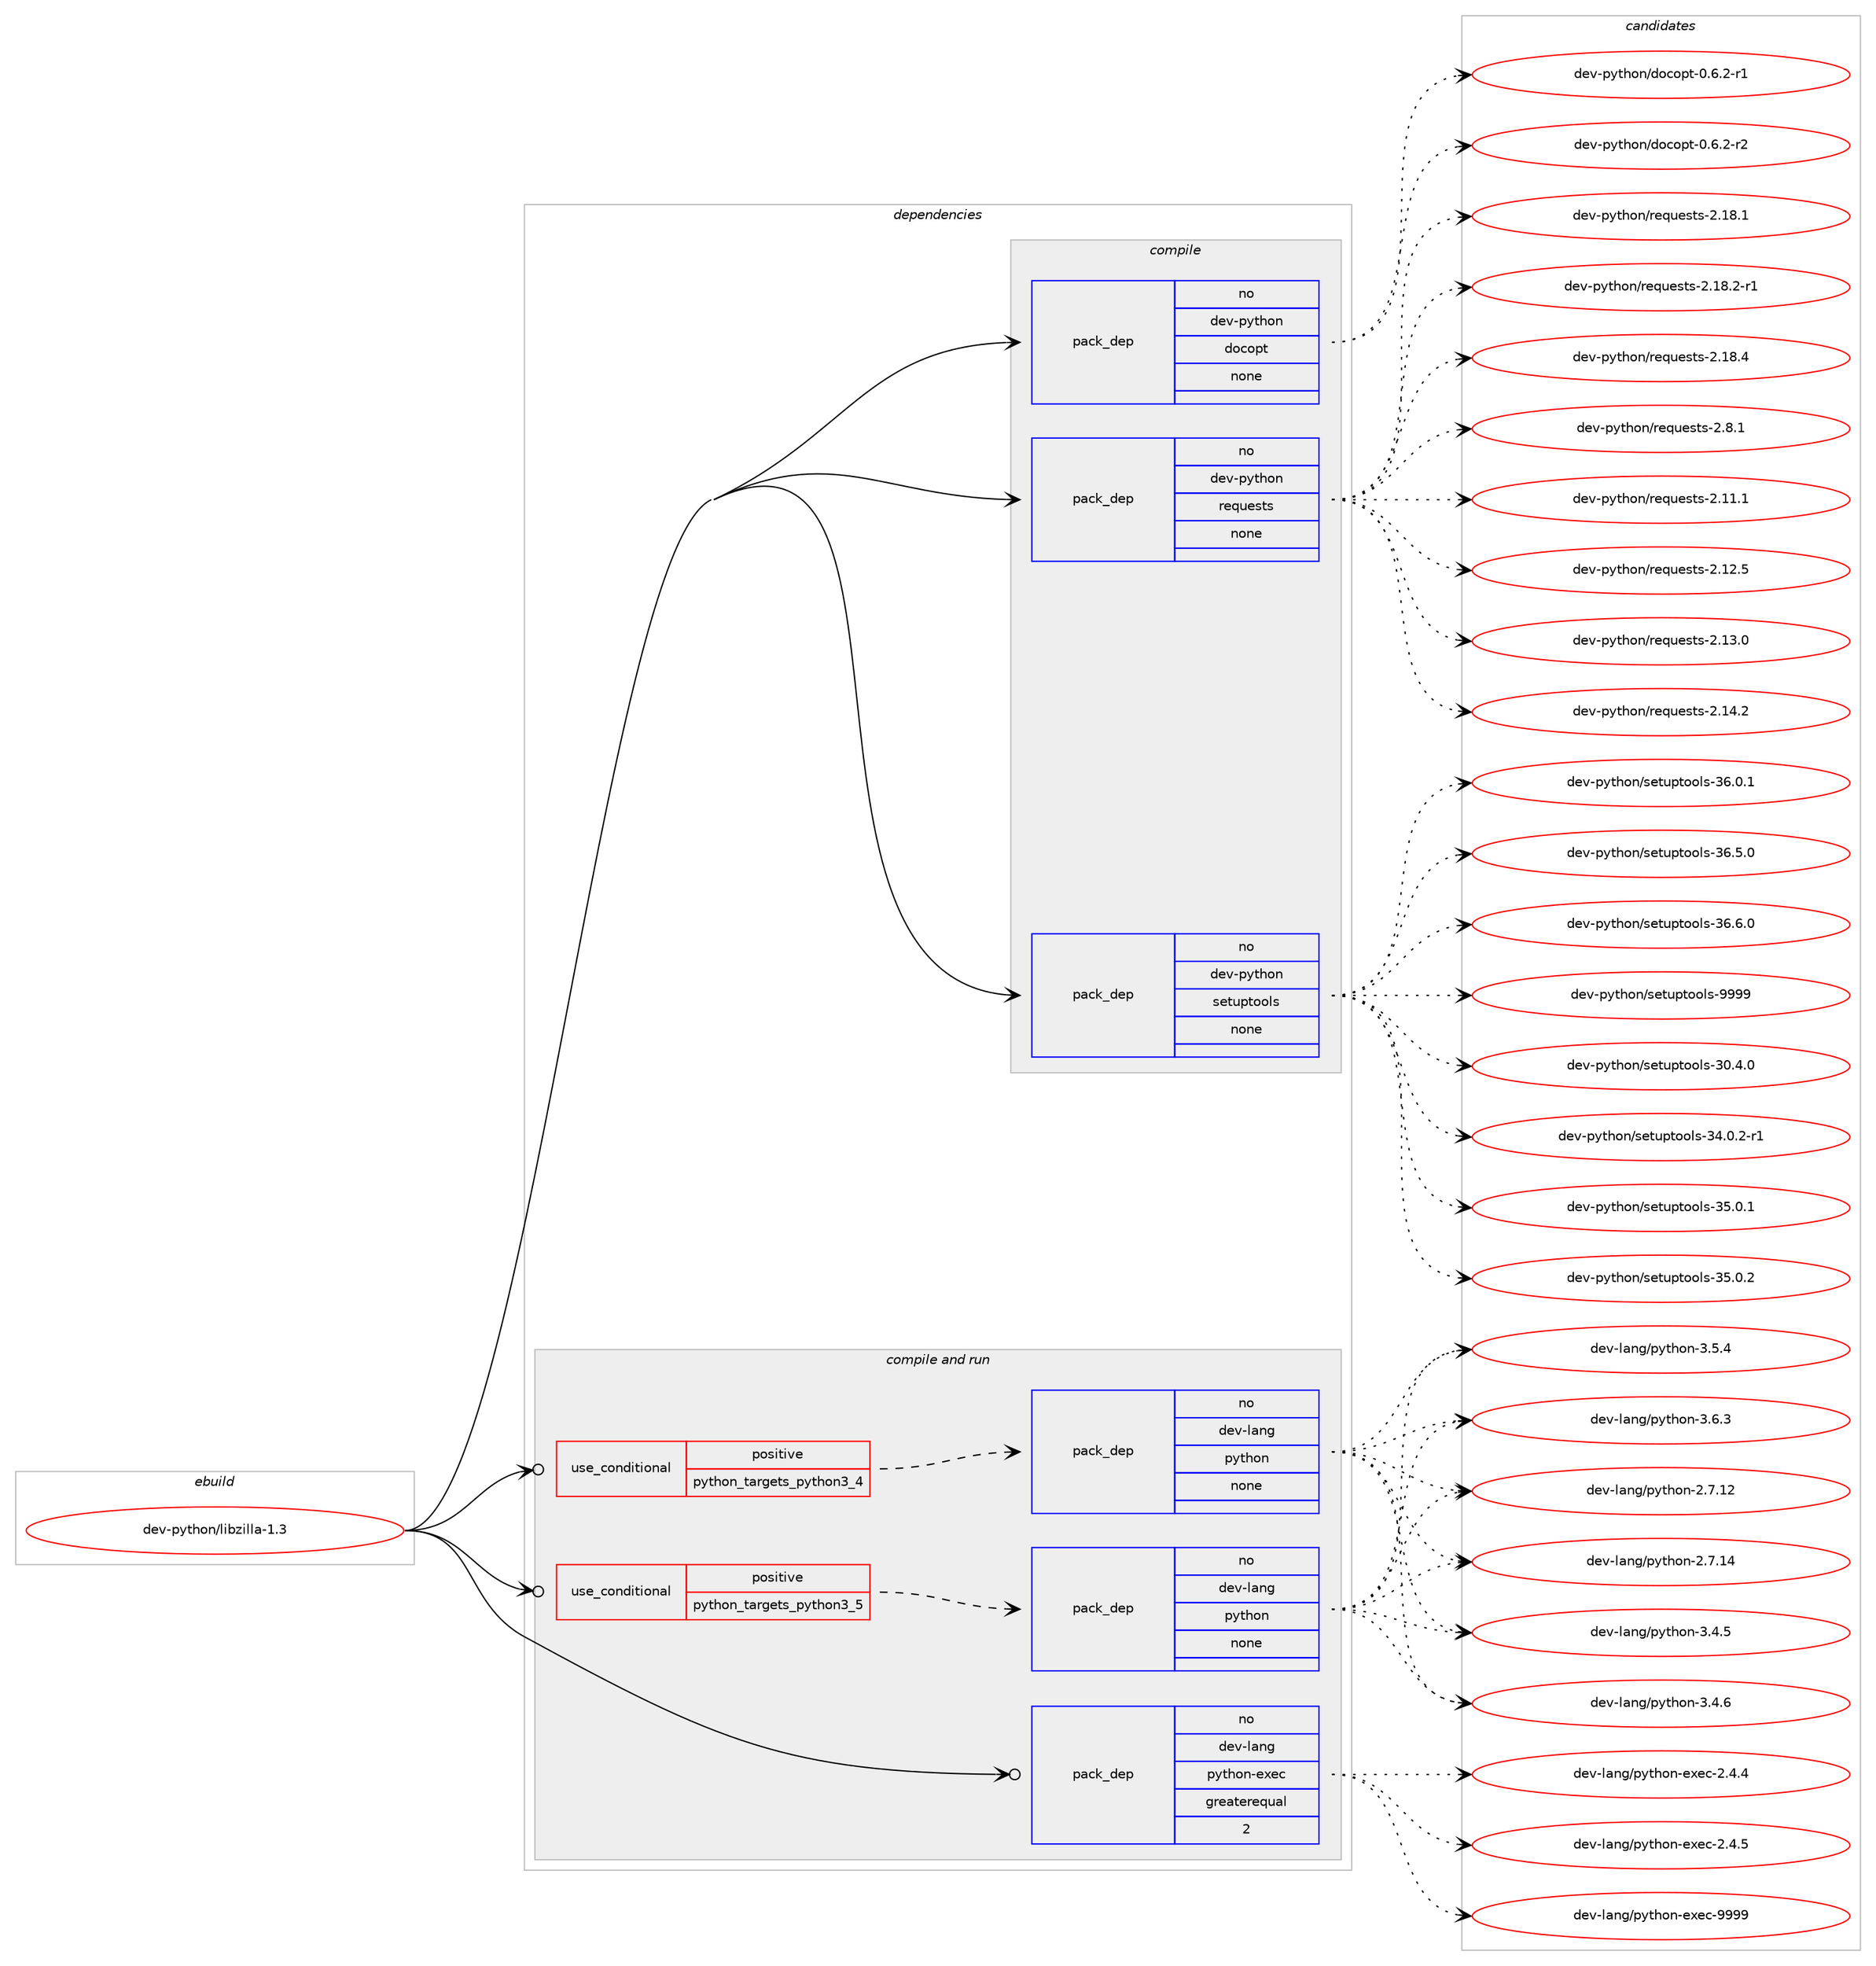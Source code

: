 digraph prolog {

# *************
# Graph options
# *************

newrank=true;
concentrate=true;
compound=true;
graph [rankdir=LR,fontname=Helvetica,fontsize=10,ranksep=1.5];#, ranksep=2.5, nodesep=0.2];
edge  [arrowhead=vee];
node  [fontname=Helvetica,fontsize=10];

# **********
# The ebuild
# **********

subgraph cluster_leftcol {
color=gray;
rank=same;
label=<<i>ebuild</i>>;
id [label="dev-python/libzilla-1.3", color=red, width=4, href="../dev-python/libzilla-1.3.svg"];
}

# ****************
# The dependencies
# ****************

subgraph cluster_midcol {
color=gray;
label=<<i>dependencies</i>>;
subgraph cluster_compile {
fillcolor="#eeeeee";
style=filled;
label=<<i>compile</i>>;
subgraph pack125705 {
dependency164492 [label=<<TABLE BORDER="0" CELLBORDER="1" CELLSPACING="0" CELLPADDING="4" WIDTH="220"><TR><TD ROWSPAN="6" CELLPADDING="30">pack_dep</TD></TR><TR><TD WIDTH="110">no</TD></TR><TR><TD>dev-python</TD></TR><TR><TD>docopt</TD></TR><TR><TD>none</TD></TR><TR><TD></TD></TR></TABLE>>, shape=none, color=blue];
}
id:e -> dependency164492:w [weight=20,style="solid",arrowhead="vee"];
subgraph pack125706 {
dependency164493 [label=<<TABLE BORDER="0" CELLBORDER="1" CELLSPACING="0" CELLPADDING="4" WIDTH="220"><TR><TD ROWSPAN="6" CELLPADDING="30">pack_dep</TD></TR><TR><TD WIDTH="110">no</TD></TR><TR><TD>dev-python</TD></TR><TR><TD>requests</TD></TR><TR><TD>none</TD></TR><TR><TD></TD></TR></TABLE>>, shape=none, color=blue];
}
id:e -> dependency164493:w [weight=20,style="solid",arrowhead="vee"];
subgraph pack125707 {
dependency164494 [label=<<TABLE BORDER="0" CELLBORDER="1" CELLSPACING="0" CELLPADDING="4" WIDTH="220"><TR><TD ROWSPAN="6" CELLPADDING="30">pack_dep</TD></TR><TR><TD WIDTH="110">no</TD></TR><TR><TD>dev-python</TD></TR><TR><TD>setuptools</TD></TR><TR><TD>none</TD></TR><TR><TD></TD></TR></TABLE>>, shape=none, color=blue];
}
id:e -> dependency164494:w [weight=20,style="solid",arrowhead="vee"];
}
subgraph cluster_compileandrun {
fillcolor="#eeeeee";
style=filled;
label=<<i>compile and run</i>>;
subgraph cond34934 {
dependency164495 [label=<<TABLE BORDER="0" CELLBORDER="1" CELLSPACING="0" CELLPADDING="4"><TR><TD ROWSPAN="3" CELLPADDING="10">use_conditional</TD></TR><TR><TD>positive</TD></TR><TR><TD>python_targets_python3_4</TD></TR></TABLE>>, shape=none, color=red];
subgraph pack125708 {
dependency164496 [label=<<TABLE BORDER="0" CELLBORDER="1" CELLSPACING="0" CELLPADDING="4" WIDTH="220"><TR><TD ROWSPAN="6" CELLPADDING="30">pack_dep</TD></TR><TR><TD WIDTH="110">no</TD></TR><TR><TD>dev-lang</TD></TR><TR><TD>python</TD></TR><TR><TD>none</TD></TR><TR><TD></TD></TR></TABLE>>, shape=none, color=blue];
}
dependency164495:e -> dependency164496:w [weight=20,style="dashed",arrowhead="vee"];
}
id:e -> dependency164495:w [weight=20,style="solid",arrowhead="odotvee"];
subgraph cond34935 {
dependency164497 [label=<<TABLE BORDER="0" CELLBORDER="1" CELLSPACING="0" CELLPADDING="4"><TR><TD ROWSPAN="3" CELLPADDING="10">use_conditional</TD></TR><TR><TD>positive</TD></TR><TR><TD>python_targets_python3_5</TD></TR></TABLE>>, shape=none, color=red];
subgraph pack125709 {
dependency164498 [label=<<TABLE BORDER="0" CELLBORDER="1" CELLSPACING="0" CELLPADDING="4" WIDTH="220"><TR><TD ROWSPAN="6" CELLPADDING="30">pack_dep</TD></TR><TR><TD WIDTH="110">no</TD></TR><TR><TD>dev-lang</TD></TR><TR><TD>python</TD></TR><TR><TD>none</TD></TR><TR><TD></TD></TR></TABLE>>, shape=none, color=blue];
}
dependency164497:e -> dependency164498:w [weight=20,style="dashed",arrowhead="vee"];
}
id:e -> dependency164497:w [weight=20,style="solid",arrowhead="odotvee"];
subgraph pack125710 {
dependency164499 [label=<<TABLE BORDER="0" CELLBORDER="1" CELLSPACING="0" CELLPADDING="4" WIDTH="220"><TR><TD ROWSPAN="6" CELLPADDING="30">pack_dep</TD></TR><TR><TD WIDTH="110">no</TD></TR><TR><TD>dev-lang</TD></TR><TR><TD>python-exec</TD></TR><TR><TD>greaterequal</TD></TR><TR><TD>2</TD></TR></TABLE>>, shape=none, color=blue];
}
id:e -> dependency164499:w [weight=20,style="solid",arrowhead="odotvee"];
}
subgraph cluster_run {
fillcolor="#eeeeee";
style=filled;
label=<<i>run</i>>;
}
}

# **************
# The candidates
# **************

subgraph cluster_choices {
rank=same;
color=gray;
label=<<i>candidates</i>>;

subgraph choice125705 {
color=black;
nodesep=1;
choice1001011184511212111610411111047100111991111121164548465446504511449 [label="dev-python/docopt-0.6.2-r1", color=red, width=4,href="../dev-python/docopt-0.6.2-r1.svg"];
choice1001011184511212111610411111047100111991111121164548465446504511450 [label="dev-python/docopt-0.6.2-r2", color=red, width=4,href="../dev-python/docopt-0.6.2-r2.svg"];
dependency164492:e -> choice1001011184511212111610411111047100111991111121164548465446504511449:w [style=dotted,weight="100"];
dependency164492:e -> choice1001011184511212111610411111047100111991111121164548465446504511450:w [style=dotted,weight="100"];
}
subgraph choice125706 {
color=black;
nodesep=1;
choice100101118451121211161041111104711410111311710111511611545504649494649 [label="dev-python/requests-2.11.1", color=red, width=4,href="../dev-python/requests-2.11.1.svg"];
choice100101118451121211161041111104711410111311710111511611545504649504653 [label="dev-python/requests-2.12.5", color=red, width=4,href="../dev-python/requests-2.12.5.svg"];
choice100101118451121211161041111104711410111311710111511611545504649514648 [label="dev-python/requests-2.13.0", color=red, width=4,href="../dev-python/requests-2.13.0.svg"];
choice100101118451121211161041111104711410111311710111511611545504649524650 [label="dev-python/requests-2.14.2", color=red, width=4,href="../dev-python/requests-2.14.2.svg"];
choice100101118451121211161041111104711410111311710111511611545504649564649 [label="dev-python/requests-2.18.1", color=red, width=4,href="../dev-python/requests-2.18.1.svg"];
choice1001011184511212111610411111047114101113117101115116115455046495646504511449 [label="dev-python/requests-2.18.2-r1", color=red, width=4,href="../dev-python/requests-2.18.2-r1.svg"];
choice100101118451121211161041111104711410111311710111511611545504649564652 [label="dev-python/requests-2.18.4", color=red, width=4,href="../dev-python/requests-2.18.4.svg"];
choice1001011184511212111610411111047114101113117101115116115455046564649 [label="dev-python/requests-2.8.1", color=red, width=4,href="../dev-python/requests-2.8.1.svg"];
dependency164493:e -> choice100101118451121211161041111104711410111311710111511611545504649494649:w [style=dotted,weight="100"];
dependency164493:e -> choice100101118451121211161041111104711410111311710111511611545504649504653:w [style=dotted,weight="100"];
dependency164493:e -> choice100101118451121211161041111104711410111311710111511611545504649514648:w [style=dotted,weight="100"];
dependency164493:e -> choice100101118451121211161041111104711410111311710111511611545504649524650:w [style=dotted,weight="100"];
dependency164493:e -> choice100101118451121211161041111104711410111311710111511611545504649564649:w [style=dotted,weight="100"];
dependency164493:e -> choice1001011184511212111610411111047114101113117101115116115455046495646504511449:w [style=dotted,weight="100"];
dependency164493:e -> choice100101118451121211161041111104711410111311710111511611545504649564652:w [style=dotted,weight="100"];
dependency164493:e -> choice1001011184511212111610411111047114101113117101115116115455046564649:w [style=dotted,weight="100"];
}
subgraph choice125707 {
color=black;
nodesep=1;
choice100101118451121211161041111104711510111611711211611111110811545514846524648 [label="dev-python/setuptools-30.4.0", color=red, width=4,href="../dev-python/setuptools-30.4.0.svg"];
choice1001011184511212111610411111047115101116117112116111111108115455152464846504511449 [label="dev-python/setuptools-34.0.2-r1", color=red, width=4,href="../dev-python/setuptools-34.0.2-r1.svg"];
choice100101118451121211161041111104711510111611711211611111110811545515346484649 [label="dev-python/setuptools-35.0.1", color=red, width=4,href="../dev-python/setuptools-35.0.1.svg"];
choice100101118451121211161041111104711510111611711211611111110811545515346484650 [label="dev-python/setuptools-35.0.2", color=red, width=4,href="../dev-python/setuptools-35.0.2.svg"];
choice100101118451121211161041111104711510111611711211611111110811545515446484649 [label="dev-python/setuptools-36.0.1", color=red, width=4,href="../dev-python/setuptools-36.0.1.svg"];
choice100101118451121211161041111104711510111611711211611111110811545515446534648 [label="dev-python/setuptools-36.5.0", color=red, width=4,href="../dev-python/setuptools-36.5.0.svg"];
choice100101118451121211161041111104711510111611711211611111110811545515446544648 [label="dev-python/setuptools-36.6.0", color=red, width=4,href="../dev-python/setuptools-36.6.0.svg"];
choice10010111845112121116104111110471151011161171121161111111081154557575757 [label="dev-python/setuptools-9999", color=red, width=4,href="../dev-python/setuptools-9999.svg"];
dependency164494:e -> choice100101118451121211161041111104711510111611711211611111110811545514846524648:w [style=dotted,weight="100"];
dependency164494:e -> choice1001011184511212111610411111047115101116117112116111111108115455152464846504511449:w [style=dotted,weight="100"];
dependency164494:e -> choice100101118451121211161041111104711510111611711211611111110811545515346484649:w [style=dotted,weight="100"];
dependency164494:e -> choice100101118451121211161041111104711510111611711211611111110811545515346484650:w [style=dotted,weight="100"];
dependency164494:e -> choice100101118451121211161041111104711510111611711211611111110811545515446484649:w [style=dotted,weight="100"];
dependency164494:e -> choice100101118451121211161041111104711510111611711211611111110811545515446534648:w [style=dotted,weight="100"];
dependency164494:e -> choice100101118451121211161041111104711510111611711211611111110811545515446544648:w [style=dotted,weight="100"];
dependency164494:e -> choice10010111845112121116104111110471151011161171121161111111081154557575757:w [style=dotted,weight="100"];
}
subgraph choice125708 {
color=black;
nodesep=1;
choice10010111845108971101034711212111610411111045504655464950 [label="dev-lang/python-2.7.12", color=red, width=4,href="../dev-lang/python-2.7.12.svg"];
choice10010111845108971101034711212111610411111045504655464952 [label="dev-lang/python-2.7.14", color=red, width=4,href="../dev-lang/python-2.7.14.svg"];
choice100101118451089711010347112121116104111110455146524653 [label="dev-lang/python-3.4.5", color=red, width=4,href="../dev-lang/python-3.4.5.svg"];
choice100101118451089711010347112121116104111110455146524654 [label="dev-lang/python-3.4.6", color=red, width=4,href="../dev-lang/python-3.4.6.svg"];
choice100101118451089711010347112121116104111110455146534652 [label="dev-lang/python-3.5.4", color=red, width=4,href="../dev-lang/python-3.5.4.svg"];
choice100101118451089711010347112121116104111110455146544651 [label="dev-lang/python-3.6.3", color=red, width=4,href="../dev-lang/python-3.6.3.svg"];
dependency164496:e -> choice10010111845108971101034711212111610411111045504655464950:w [style=dotted,weight="100"];
dependency164496:e -> choice10010111845108971101034711212111610411111045504655464952:w [style=dotted,weight="100"];
dependency164496:e -> choice100101118451089711010347112121116104111110455146524653:w [style=dotted,weight="100"];
dependency164496:e -> choice100101118451089711010347112121116104111110455146524654:w [style=dotted,weight="100"];
dependency164496:e -> choice100101118451089711010347112121116104111110455146534652:w [style=dotted,weight="100"];
dependency164496:e -> choice100101118451089711010347112121116104111110455146544651:w [style=dotted,weight="100"];
}
subgraph choice125709 {
color=black;
nodesep=1;
choice10010111845108971101034711212111610411111045504655464950 [label="dev-lang/python-2.7.12", color=red, width=4,href="../dev-lang/python-2.7.12.svg"];
choice10010111845108971101034711212111610411111045504655464952 [label="dev-lang/python-2.7.14", color=red, width=4,href="../dev-lang/python-2.7.14.svg"];
choice100101118451089711010347112121116104111110455146524653 [label="dev-lang/python-3.4.5", color=red, width=4,href="../dev-lang/python-3.4.5.svg"];
choice100101118451089711010347112121116104111110455146524654 [label="dev-lang/python-3.4.6", color=red, width=4,href="../dev-lang/python-3.4.6.svg"];
choice100101118451089711010347112121116104111110455146534652 [label="dev-lang/python-3.5.4", color=red, width=4,href="../dev-lang/python-3.5.4.svg"];
choice100101118451089711010347112121116104111110455146544651 [label="dev-lang/python-3.6.3", color=red, width=4,href="../dev-lang/python-3.6.3.svg"];
dependency164498:e -> choice10010111845108971101034711212111610411111045504655464950:w [style=dotted,weight="100"];
dependency164498:e -> choice10010111845108971101034711212111610411111045504655464952:w [style=dotted,weight="100"];
dependency164498:e -> choice100101118451089711010347112121116104111110455146524653:w [style=dotted,weight="100"];
dependency164498:e -> choice100101118451089711010347112121116104111110455146524654:w [style=dotted,weight="100"];
dependency164498:e -> choice100101118451089711010347112121116104111110455146534652:w [style=dotted,weight="100"];
dependency164498:e -> choice100101118451089711010347112121116104111110455146544651:w [style=dotted,weight="100"];
}
subgraph choice125710 {
color=black;
nodesep=1;
choice1001011184510897110103471121211161041111104510112010199455046524652 [label="dev-lang/python-exec-2.4.4", color=red, width=4,href="../dev-lang/python-exec-2.4.4.svg"];
choice1001011184510897110103471121211161041111104510112010199455046524653 [label="dev-lang/python-exec-2.4.5", color=red, width=4,href="../dev-lang/python-exec-2.4.5.svg"];
choice10010111845108971101034711212111610411111045101120101994557575757 [label="dev-lang/python-exec-9999", color=red, width=4,href="../dev-lang/python-exec-9999.svg"];
dependency164499:e -> choice1001011184510897110103471121211161041111104510112010199455046524652:w [style=dotted,weight="100"];
dependency164499:e -> choice1001011184510897110103471121211161041111104510112010199455046524653:w [style=dotted,weight="100"];
dependency164499:e -> choice10010111845108971101034711212111610411111045101120101994557575757:w [style=dotted,weight="100"];
}
}

}
